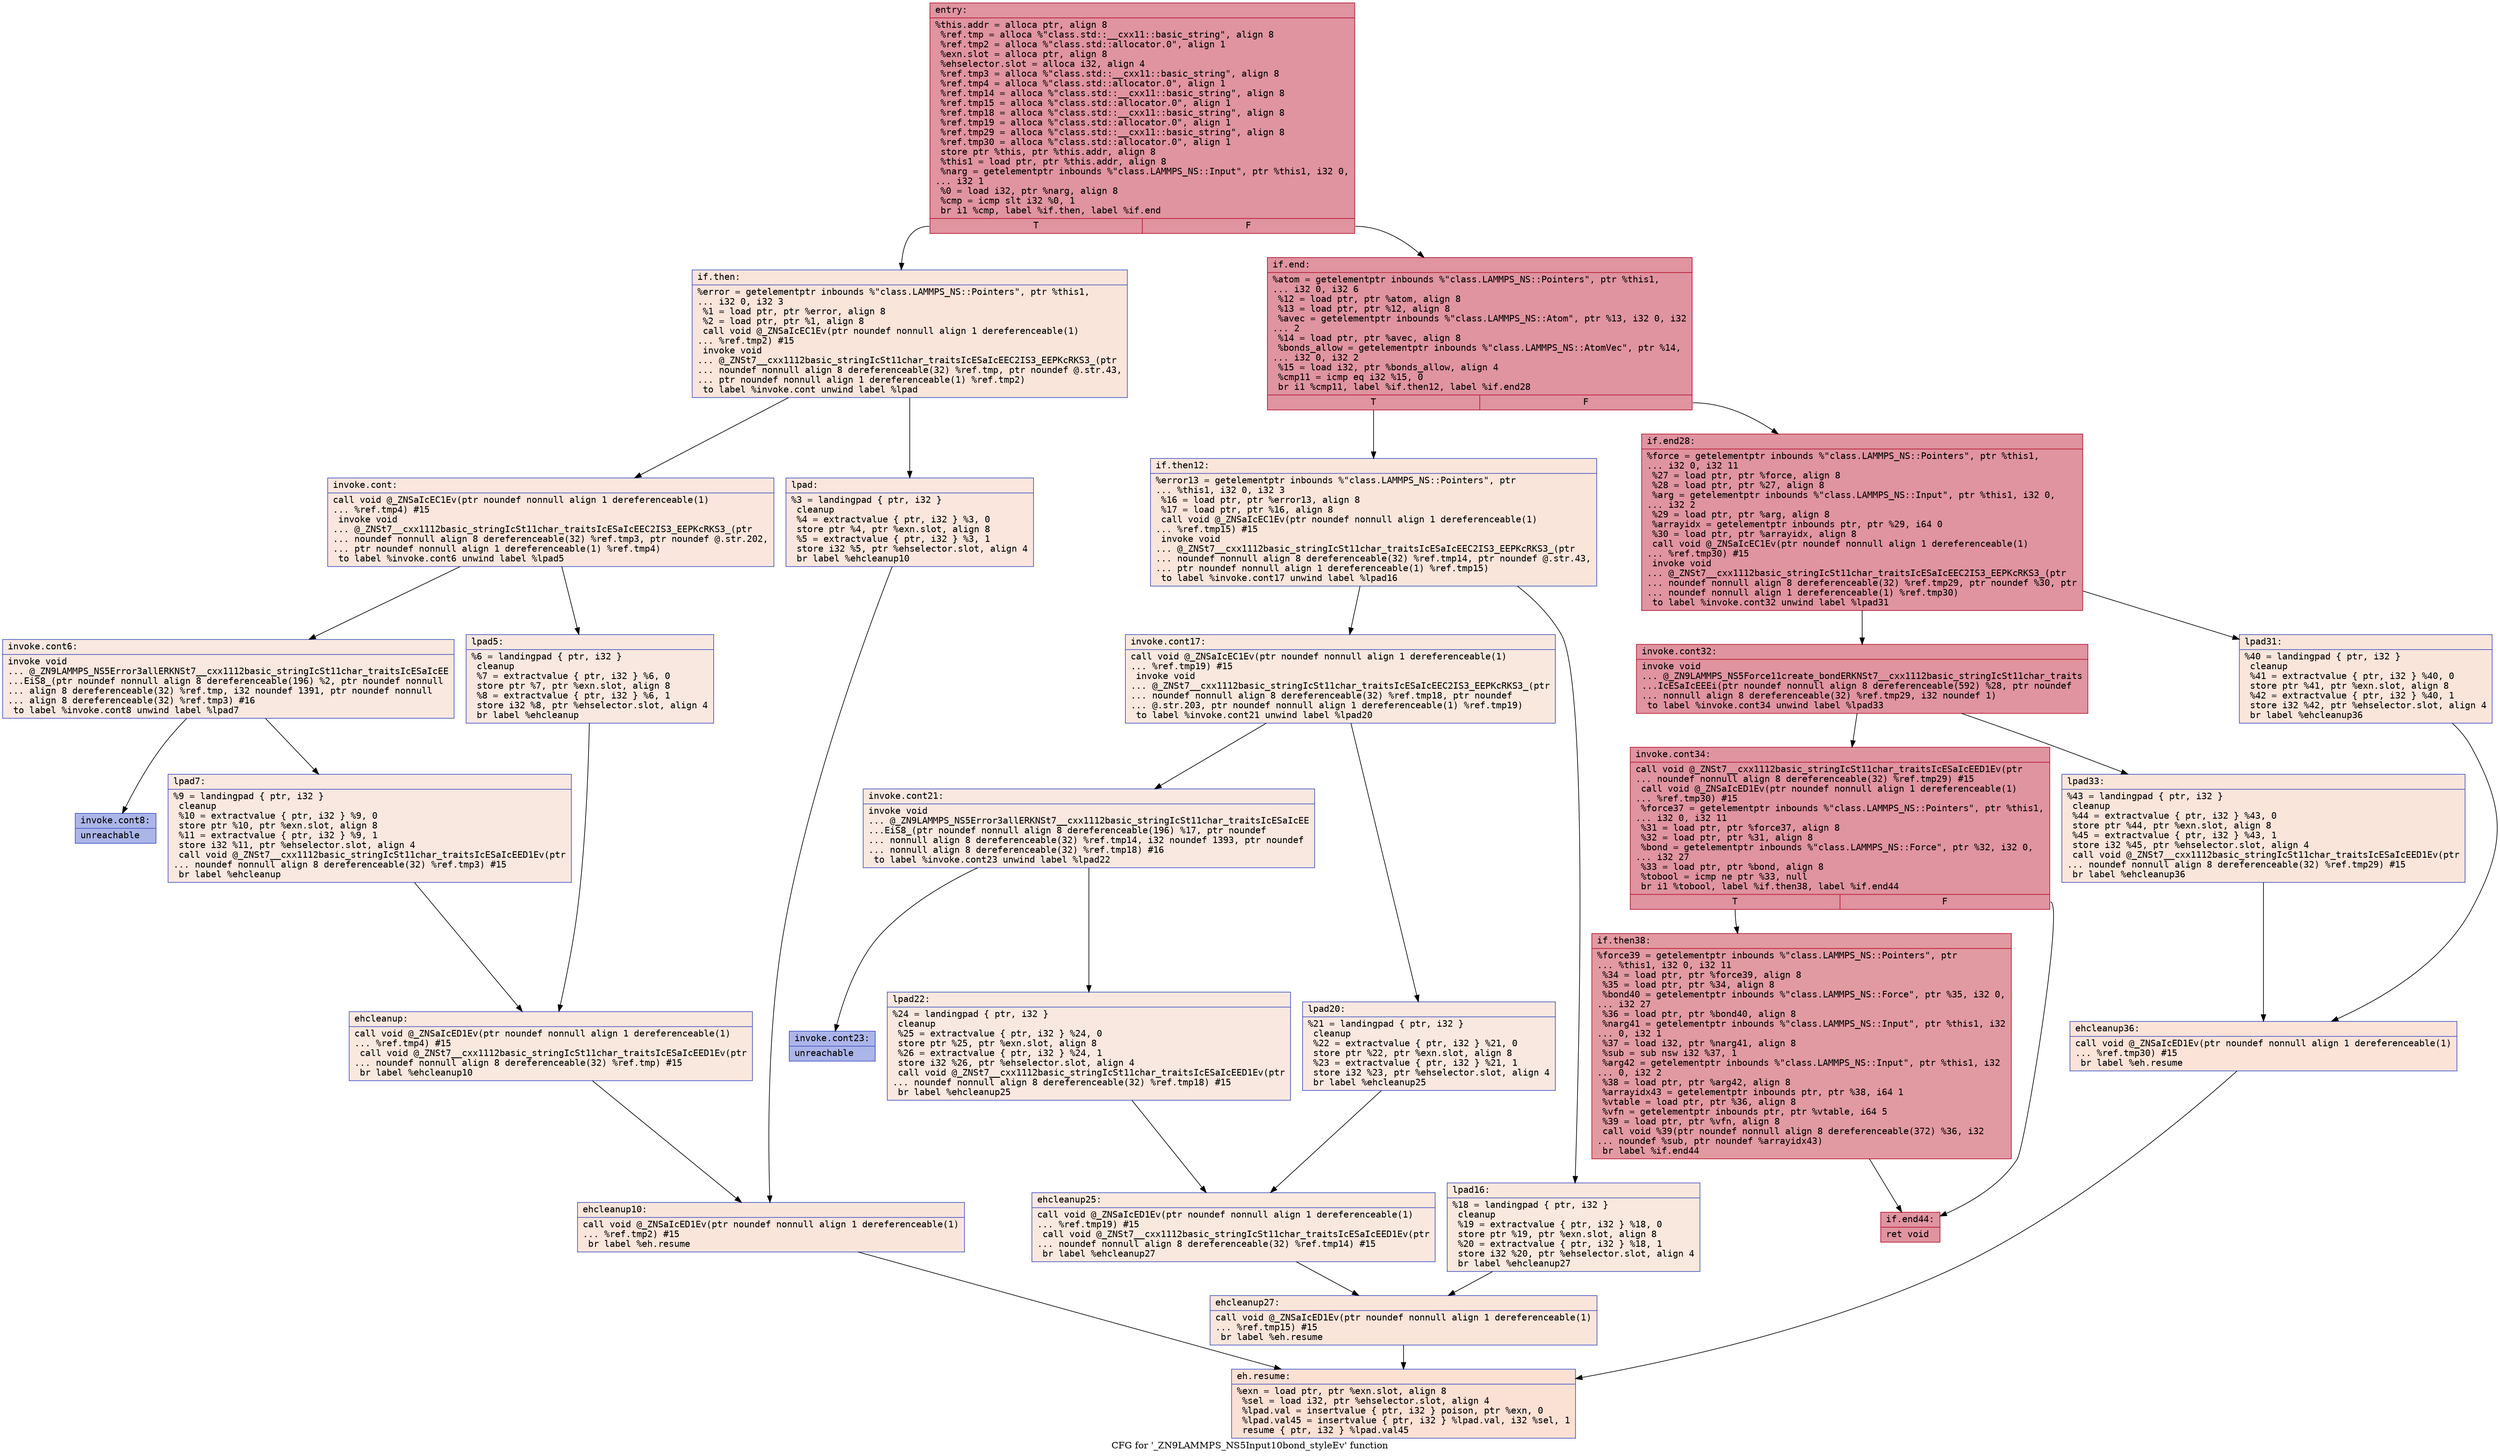 digraph "CFG for '_ZN9LAMMPS_NS5Input10bond_styleEv' function" {
	label="CFG for '_ZN9LAMMPS_NS5Input10bond_styleEv' function";

	Node0x5628736a08b0 [shape=record,color="#b70d28ff", style=filled, fillcolor="#b70d2870" fontname="Courier",label="{entry:\l|  %this.addr = alloca ptr, align 8\l  %ref.tmp = alloca %\"class.std::__cxx11::basic_string\", align 8\l  %ref.tmp2 = alloca %\"class.std::allocator.0\", align 1\l  %exn.slot = alloca ptr, align 8\l  %ehselector.slot = alloca i32, align 4\l  %ref.tmp3 = alloca %\"class.std::__cxx11::basic_string\", align 8\l  %ref.tmp4 = alloca %\"class.std::allocator.0\", align 1\l  %ref.tmp14 = alloca %\"class.std::__cxx11::basic_string\", align 8\l  %ref.tmp15 = alloca %\"class.std::allocator.0\", align 1\l  %ref.tmp18 = alloca %\"class.std::__cxx11::basic_string\", align 8\l  %ref.tmp19 = alloca %\"class.std::allocator.0\", align 1\l  %ref.tmp29 = alloca %\"class.std::__cxx11::basic_string\", align 8\l  %ref.tmp30 = alloca %\"class.std::allocator.0\", align 1\l  store ptr %this, ptr %this.addr, align 8\l  %this1 = load ptr, ptr %this.addr, align 8\l  %narg = getelementptr inbounds %\"class.LAMMPS_NS::Input\", ptr %this1, i32 0,\l... i32 1\l  %0 = load i32, ptr %narg, align 8\l  %cmp = icmp slt i32 %0, 1\l  br i1 %cmp, label %if.then, label %if.end\l|{<s0>T|<s1>F}}"];
	Node0x5628736a08b0:s0 -> Node0x5628736a32e0[tooltip="entry -> if.then\nProbability 0.00%" ];
	Node0x5628736a08b0:s1 -> Node0x5628736a3350[tooltip="entry -> if.end\nProbability 100.00%" ];
	Node0x5628736a32e0 [shape=record,color="#3d50c3ff", style=filled, fillcolor="#f4c5ad70" fontname="Courier",label="{if.then:\l|  %error = getelementptr inbounds %\"class.LAMMPS_NS::Pointers\", ptr %this1,\l... i32 0, i32 3\l  %1 = load ptr, ptr %error, align 8\l  %2 = load ptr, ptr %1, align 8\l  call void @_ZNSaIcEC1Ev(ptr noundef nonnull align 1 dereferenceable(1)\l... %ref.tmp2) #15\l  invoke void\l... @_ZNSt7__cxx1112basic_stringIcSt11char_traitsIcESaIcEEC2IS3_EEPKcRKS3_(ptr\l... noundef nonnull align 8 dereferenceable(32) %ref.tmp, ptr noundef @.str.43,\l... ptr noundef nonnull align 1 dereferenceable(1) %ref.tmp2)\l          to label %invoke.cont unwind label %lpad\l}"];
	Node0x5628736a32e0 -> Node0x5628736a37d0[tooltip="if.then -> invoke.cont\nProbability 50.00%" ];
	Node0x5628736a32e0 -> Node0x5628736a3850[tooltip="if.then -> lpad\nProbability 50.00%" ];
	Node0x5628736a37d0 [shape=record,color="#3d50c3ff", style=filled, fillcolor="#f3c7b170" fontname="Courier",label="{invoke.cont:\l|  call void @_ZNSaIcEC1Ev(ptr noundef nonnull align 1 dereferenceable(1)\l... %ref.tmp4) #15\l  invoke void\l... @_ZNSt7__cxx1112basic_stringIcSt11char_traitsIcESaIcEEC2IS3_EEPKcRKS3_(ptr\l... noundef nonnull align 8 dereferenceable(32) %ref.tmp3, ptr noundef @.str.202,\l... ptr noundef nonnull align 1 dereferenceable(1) %ref.tmp4)\l          to label %invoke.cont6 unwind label %lpad5\l}"];
	Node0x5628736a37d0 -> Node0x5628736a3b70[tooltip="invoke.cont -> invoke.cont6\nProbability 50.00%" ];
	Node0x5628736a37d0 -> Node0x5628736a3bc0[tooltip="invoke.cont -> lpad5\nProbability 50.00%" ];
	Node0x5628736a3b70 [shape=record,color="#3d50c3ff", style=filled, fillcolor="#f1ccb870" fontname="Courier",label="{invoke.cont6:\l|  invoke void\l... @_ZN9LAMMPS_NS5Error3allERKNSt7__cxx1112basic_stringIcSt11char_traitsIcESaIcEE\l...EiS8_(ptr noundef nonnull align 8 dereferenceable(196) %2, ptr noundef nonnull\l... align 8 dereferenceable(32) %ref.tmp, i32 noundef 1391, ptr noundef nonnull\l... align 8 dereferenceable(32) %ref.tmp3) #16\l          to label %invoke.cont8 unwind label %lpad7\l}"];
	Node0x5628736a3b70 -> Node0x5628736a3b20[tooltip="invoke.cont6 -> invoke.cont8\nProbability 0.00%" ];
	Node0x5628736a3b70 -> Node0x5628736a2de0[tooltip="invoke.cont6 -> lpad7\nProbability 100.00%" ];
	Node0x5628736a3b20 [shape=record,color="#3d50c3ff", style=filled, fillcolor="#4358cb70" fontname="Courier",label="{invoke.cont8:\l|  unreachable\l}"];
	Node0x5628736a3850 [shape=record,color="#3d50c3ff", style=filled, fillcolor="#f3c7b170" fontname="Courier",label="{lpad:\l|  %3 = landingpad \{ ptr, i32 \}\l          cleanup\l  %4 = extractvalue \{ ptr, i32 \} %3, 0\l  store ptr %4, ptr %exn.slot, align 8\l  %5 = extractvalue \{ ptr, i32 \} %3, 1\l  store i32 %5, ptr %ehselector.slot, align 4\l  br label %ehcleanup10\l}"];
	Node0x5628736a3850 -> Node0x5628736a45c0[tooltip="lpad -> ehcleanup10\nProbability 100.00%" ];
	Node0x5628736a3bc0 [shape=record,color="#3d50c3ff", style=filled, fillcolor="#f1ccb870" fontname="Courier",label="{lpad5:\l|  %6 = landingpad \{ ptr, i32 \}\l          cleanup\l  %7 = extractvalue \{ ptr, i32 \} %6, 0\l  store ptr %7, ptr %exn.slot, align 8\l  %8 = extractvalue \{ ptr, i32 \} %6, 1\l  store i32 %8, ptr %ehselector.slot, align 4\l  br label %ehcleanup\l}"];
	Node0x5628736a3bc0 -> Node0x5628736a4910[tooltip="lpad5 -> ehcleanup\nProbability 100.00%" ];
	Node0x5628736a2de0 [shape=record,color="#3d50c3ff", style=filled, fillcolor="#f1ccb870" fontname="Courier",label="{lpad7:\l|  %9 = landingpad \{ ptr, i32 \}\l          cleanup\l  %10 = extractvalue \{ ptr, i32 \} %9, 0\l  store ptr %10, ptr %exn.slot, align 8\l  %11 = extractvalue \{ ptr, i32 \} %9, 1\l  store i32 %11, ptr %ehselector.slot, align 4\l  call void @_ZNSt7__cxx1112basic_stringIcSt11char_traitsIcESaIcEED1Ev(ptr\l... noundef nonnull align 8 dereferenceable(32) %ref.tmp3) #15\l  br label %ehcleanup\l}"];
	Node0x5628736a2de0 -> Node0x5628736a4910[tooltip="lpad7 -> ehcleanup\nProbability 100.00%" ];
	Node0x5628736a4910 [shape=record,color="#3d50c3ff", style=filled, fillcolor="#f2cab570" fontname="Courier",label="{ehcleanup:\l|  call void @_ZNSaIcED1Ev(ptr noundef nonnull align 1 dereferenceable(1)\l... %ref.tmp4) #15\l  call void @_ZNSt7__cxx1112basic_stringIcSt11char_traitsIcESaIcEED1Ev(ptr\l... noundef nonnull align 8 dereferenceable(32) %ref.tmp) #15\l  br label %ehcleanup10\l}"];
	Node0x5628736a4910 -> Node0x5628736a45c0[tooltip="ehcleanup -> ehcleanup10\nProbability 100.00%" ];
	Node0x5628736a45c0 [shape=record,color="#3d50c3ff", style=filled, fillcolor="#f4c5ad70" fontname="Courier",label="{ehcleanup10:\l|  call void @_ZNSaIcED1Ev(ptr noundef nonnull align 1 dereferenceable(1)\l... %ref.tmp2) #15\l  br label %eh.resume\l}"];
	Node0x5628736a45c0 -> Node0x5628736a51c0[tooltip="ehcleanup10 -> eh.resume\nProbability 100.00%" ];
	Node0x5628736a3350 [shape=record,color="#b70d28ff", style=filled, fillcolor="#b70d2870" fontname="Courier",label="{if.end:\l|  %atom = getelementptr inbounds %\"class.LAMMPS_NS::Pointers\", ptr %this1,\l... i32 0, i32 6\l  %12 = load ptr, ptr %atom, align 8\l  %13 = load ptr, ptr %12, align 8\l  %avec = getelementptr inbounds %\"class.LAMMPS_NS::Atom\", ptr %13, i32 0, i32\l... 2\l  %14 = load ptr, ptr %avec, align 8\l  %bonds_allow = getelementptr inbounds %\"class.LAMMPS_NS::AtomVec\", ptr %14,\l... i32 0, i32 2\l  %15 = load i32, ptr %bonds_allow, align 4\l  %cmp11 = icmp eq i32 %15, 0\l  br i1 %cmp11, label %if.then12, label %if.end28\l|{<s0>T|<s1>F}}"];
	Node0x5628736a3350:s0 -> Node0x5628736a57c0[tooltip="if.end -> if.then12\nProbability 0.00%" ];
	Node0x5628736a3350:s1 -> Node0x5628736a5840[tooltip="if.end -> if.end28\nProbability 100.00%" ];
	Node0x5628736a57c0 [shape=record,color="#3d50c3ff", style=filled, fillcolor="#f4c5ad70" fontname="Courier",label="{if.then12:\l|  %error13 = getelementptr inbounds %\"class.LAMMPS_NS::Pointers\", ptr\l... %this1, i32 0, i32 3\l  %16 = load ptr, ptr %error13, align 8\l  %17 = load ptr, ptr %16, align 8\l  call void @_ZNSaIcEC1Ev(ptr noundef nonnull align 1 dereferenceable(1)\l... %ref.tmp15) #15\l  invoke void\l... @_ZNSt7__cxx1112basic_stringIcSt11char_traitsIcESaIcEEC2IS3_EEPKcRKS3_(ptr\l... noundef nonnull align 8 dereferenceable(32) %ref.tmp14, ptr noundef @.str.43,\l... ptr noundef nonnull align 1 dereferenceable(1) %ref.tmp15)\l          to label %invoke.cont17 unwind label %lpad16\l}"];
	Node0x5628736a57c0 -> Node0x5628736a5cd0[tooltip="if.then12 -> invoke.cont17\nProbability 50.00%" ];
	Node0x5628736a57c0 -> Node0x5628736a5d50[tooltip="if.then12 -> lpad16\nProbability 50.00%" ];
	Node0x5628736a5cd0 [shape=record,color="#3d50c3ff", style=filled, fillcolor="#f2cab570" fontname="Courier",label="{invoke.cont17:\l|  call void @_ZNSaIcEC1Ev(ptr noundef nonnull align 1 dereferenceable(1)\l... %ref.tmp19) #15\l  invoke void\l... @_ZNSt7__cxx1112basic_stringIcSt11char_traitsIcESaIcEEC2IS3_EEPKcRKS3_(ptr\l... noundef nonnull align 8 dereferenceable(32) %ref.tmp18, ptr noundef\l... @.str.203, ptr noundef nonnull align 1 dereferenceable(1) %ref.tmp19)\l          to label %invoke.cont21 unwind label %lpad20\l}"];
	Node0x5628736a5cd0 -> Node0x5628736a6070[tooltip="invoke.cont17 -> invoke.cont21\nProbability 50.00%" ];
	Node0x5628736a5cd0 -> Node0x5628736a60c0[tooltip="invoke.cont17 -> lpad20\nProbability 50.00%" ];
	Node0x5628736a6070 [shape=record,color="#3d50c3ff", style=filled, fillcolor="#f1ccb870" fontname="Courier",label="{invoke.cont21:\l|  invoke void\l... @_ZN9LAMMPS_NS5Error3allERKNSt7__cxx1112basic_stringIcSt11char_traitsIcESaIcEE\l...EiS8_(ptr noundef nonnull align 8 dereferenceable(196) %17, ptr noundef\l... nonnull align 8 dereferenceable(32) %ref.tmp14, i32 noundef 1393, ptr noundef\l... nonnull align 8 dereferenceable(32) %ref.tmp18) #16\l          to label %invoke.cont23 unwind label %lpad22\l}"];
	Node0x5628736a6070 -> Node0x5628736a6020[tooltip="invoke.cont21 -> invoke.cont23\nProbability 0.00%" ];
	Node0x5628736a6070 -> Node0x5628736a63e0[tooltip="invoke.cont21 -> lpad22\nProbability 100.00%" ];
	Node0x5628736a6020 [shape=record,color="#3d50c3ff", style=filled, fillcolor="#4358cb70" fontname="Courier",label="{invoke.cont23:\l|  unreachable\l}"];
	Node0x5628736a5d50 [shape=record,color="#3d50c3ff", style=filled, fillcolor="#f2cab570" fontname="Courier",label="{lpad16:\l|  %18 = landingpad \{ ptr, i32 \}\l          cleanup\l  %19 = extractvalue \{ ptr, i32 \} %18, 0\l  store ptr %19, ptr %exn.slot, align 8\l  %20 = extractvalue \{ ptr, i32 \} %18, 1\l  store i32 %20, ptr %ehselector.slot, align 4\l  br label %ehcleanup27\l}"];
	Node0x5628736a5d50 -> Node0x5628736a69a0[tooltip="lpad16 -> ehcleanup27\nProbability 100.00%" ];
	Node0x5628736a60c0 [shape=record,color="#3d50c3ff", style=filled, fillcolor="#f1ccb870" fontname="Courier",label="{lpad20:\l|  %21 = landingpad \{ ptr, i32 \}\l          cleanup\l  %22 = extractvalue \{ ptr, i32 \} %21, 0\l  store ptr %22, ptr %exn.slot, align 8\l  %23 = extractvalue \{ ptr, i32 \} %21, 1\l  store i32 %23, ptr %ehselector.slot, align 4\l  br label %ehcleanup25\l}"];
	Node0x5628736a60c0 -> Node0x5628736a6cf0[tooltip="lpad20 -> ehcleanup25\nProbability 100.00%" ];
	Node0x5628736a63e0 [shape=record,color="#3d50c3ff", style=filled, fillcolor="#f1ccb870" fontname="Courier",label="{lpad22:\l|  %24 = landingpad \{ ptr, i32 \}\l          cleanup\l  %25 = extractvalue \{ ptr, i32 \} %24, 0\l  store ptr %25, ptr %exn.slot, align 8\l  %26 = extractvalue \{ ptr, i32 \} %24, 1\l  store i32 %26, ptr %ehselector.slot, align 4\l  call void @_ZNSt7__cxx1112basic_stringIcSt11char_traitsIcESaIcEED1Ev(ptr\l... noundef nonnull align 8 dereferenceable(32) %ref.tmp18) #15\l  br label %ehcleanup25\l}"];
	Node0x5628736a63e0 -> Node0x5628736a6cf0[tooltip="lpad22 -> ehcleanup25\nProbability 100.00%" ];
	Node0x5628736a6cf0 [shape=record,color="#3d50c3ff", style=filled, fillcolor="#f2cab570" fontname="Courier",label="{ehcleanup25:\l|  call void @_ZNSaIcED1Ev(ptr noundef nonnull align 1 dereferenceable(1)\l... %ref.tmp19) #15\l  call void @_ZNSt7__cxx1112basic_stringIcSt11char_traitsIcESaIcEED1Ev(ptr\l... noundef nonnull align 8 dereferenceable(32) %ref.tmp14) #15\l  br label %ehcleanup27\l}"];
	Node0x5628736a6cf0 -> Node0x5628736a69a0[tooltip="ehcleanup25 -> ehcleanup27\nProbability 100.00%" ];
	Node0x5628736a69a0 [shape=record,color="#3d50c3ff", style=filled, fillcolor="#f4c5ad70" fontname="Courier",label="{ehcleanup27:\l|  call void @_ZNSaIcED1Ev(ptr noundef nonnull align 1 dereferenceable(1)\l... %ref.tmp15) #15\l  br label %eh.resume\l}"];
	Node0x5628736a69a0 -> Node0x5628736a51c0[tooltip="ehcleanup27 -> eh.resume\nProbability 100.00%" ];
	Node0x5628736a5840 [shape=record,color="#b70d28ff", style=filled, fillcolor="#b70d2870" fontname="Courier",label="{if.end28:\l|  %force = getelementptr inbounds %\"class.LAMMPS_NS::Pointers\", ptr %this1,\l... i32 0, i32 11\l  %27 = load ptr, ptr %force, align 8\l  %28 = load ptr, ptr %27, align 8\l  %arg = getelementptr inbounds %\"class.LAMMPS_NS::Input\", ptr %this1, i32 0,\l... i32 2\l  %29 = load ptr, ptr %arg, align 8\l  %arrayidx = getelementptr inbounds ptr, ptr %29, i64 0\l  %30 = load ptr, ptr %arrayidx, align 8\l  call void @_ZNSaIcEC1Ev(ptr noundef nonnull align 1 dereferenceable(1)\l... %ref.tmp30) #15\l  invoke void\l... @_ZNSt7__cxx1112basic_stringIcSt11char_traitsIcESaIcEEC2IS3_EEPKcRKS3_(ptr\l... noundef nonnull align 8 dereferenceable(32) %ref.tmp29, ptr noundef %30, ptr\l... noundef nonnull align 1 dereferenceable(1) %ref.tmp30)\l          to label %invoke.cont32 unwind label %lpad31\l}"];
	Node0x5628736a5840 -> Node0x5628736a7bd0[tooltip="if.end28 -> invoke.cont32\nProbability 100.00%" ];
	Node0x5628736a5840 -> Node0x5628736a3c10[tooltip="if.end28 -> lpad31\nProbability 0.00%" ];
	Node0x5628736a7bd0 [shape=record,color="#b70d28ff", style=filled, fillcolor="#b70d2870" fontname="Courier",label="{invoke.cont32:\l|  invoke void\l... @_ZN9LAMMPS_NS5Force11create_bondERKNSt7__cxx1112basic_stringIcSt11char_traits\l...IcESaIcEEEi(ptr noundef nonnull align 8 dereferenceable(592) %28, ptr noundef\l... nonnull align 8 dereferenceable(32) %ref.tmp29, i32 noundef 1)\l          to label %invoke.cont34 unwind label %lpad33\l}"];
	Node0x5628736a7bd0 -> Node0x5628736a7b80[tooltip="invoke.cont32 -> invoke.cont34\nProbability 100.00%" ];
	Node0x5628736a7bd0 -> Node0x5628736a3eb0[tooltip="invoke.cont32 -> lpad33\nProbability 0.00%" ];
	Node0x5628736a7b80 [shape=record,color="#b70d28ff", style=filled, fillcolor="#b70d2870" fontname="Courier",label="{invoke.cont34:\l|  call void @_ZNSt7__cxx1112basic_stringIcSt11char_traitsIcESaIcEED1Ev(ptr\l... noundef nonnull align 8 dereferenceable(32) %ref.tmp29) #15\l  call void @_ZNSaIcED1Ev(ptr noundef nonnull align 1 dereferenceable(1)\l... %ref.tmp30) #15\l  %force37 = getelementptr inbounds %\"class.LAMMPS_NS::Pointers\", ptr %this1,\l... i32 0, i32 11\l  %31 = load ptr, ptr %force37, align 8\l  %32 = load ptr, ptr %31, align 8\l  %bond = getelementptr inbounds %\"class.LAMMPS_NS::Force\", ptr %32, i32 0,\l... i32 27\l  %33 = load ptr, ptr %bond, align 8\l  %tobool = icmp ne ptr %33, null\l  br i1 %tobool, label %if.then38, label %if.end44\l|{<s0>T|<s1>F}}"];
	Node0x5628736a7b80:s0 -> Node0x5628736a8af0[tooltip="invoke.cont34 -> if.then38\nProbability 62.50%" ];
	Node0x5628736a7b80:s1 -> Node0x5628736a8b40[tooltip="invoke.cont34 -> if.end44\nProbability 37.50%" ];
	Node0x5628736a8af0 [shape=record,color="#b70d28ff", style=filled, fillcolor="#bb1b2c70" fontname="Courier",label="{if.then38:\l|  %force39 = getelementptr inbounds %\"class.LAMMPS_NS::Pointers\", ptr\l... %this1, i32 0, i32 11\l  %34 = load ptr, ptr %force39, align 8\l  %35 = load ptr, ptr %34, align 8\l  %bond40 = getelementptr inbounds %\"class.LAMMPS_NS::Force\", ptr %35, i32 0,\l... i32 27\l  %36 = load ptr, ptr %bond40, align 8\l  %narg41 = getelementptr inbounds %\"class.LAMMPS_NS::Input\", ptr %this1, i32\l... 0, i32 1\l  %37 = load i32, ptr %narg41, align 8\l  %sub = sub nsw i32 %37, 1\l  %arg42 = getelementptr inbounds %\"class.LAMMPS_NS::Input\", ptr %this1, i32\l... 0, i32 2\l  %38 = load ptr, ptr %arg42, align 8\l  %arrayidx43 = getelementptr inbounds ptr, ptr %38, i64 1\l  %vtable = load ptr, ptr %36, align 8\l  %vfn = getelementptr inbounds ptr, ptr %vtable, i64 5\l  %39 = load ptr, ptr %vfn, align 8\l  call void %39(ptr noundef nonnull align 8 dereferenceable(372) %36, i32\l... noundef %sub, ptr noundef %arrayidx43)\l  br label %if.end44\l}"];
	Node0x5628736a8af0 -> Node0x5628736a8b40[tooltip="if.then38 -> if.end44\nProbability 100.00%" ];
	Node0x5628736a3c10 [shape=record,color="#3d50c3ff", style=filled, fillcolor="#f4c5ad70" fontname="Courier",label="{lpad31:\l|  %40 = landingpad \{ ptr, i32 \}\l          cleanup\l  %41 = extractvalue \{ ptr, i32 \} %40, 0\l  store ptr %41, ptr %exn.slot, align 8\l  %42 = extractvalue \{ ptr, i32 \} %40, 1\l  store i32 %42, ptr %ehselector.slot, align 4\l  br label %ehcleanup36\l}"];
	Node0x5628736a3c10 -> Node0x5628736a9920[tooltip="lpad31 -> ehcleanup36\nProbability 100.00%" ];
	Node0x5628736a3eb0 [shape=record,color="#3d50c3ff", style=filled, fillcolor="#f4c5ad70" fontname="Courier",label="{lpad33:\l|  %43 = landingpad \{ ptr, i32 \}\l          cleanup\l  %44 = extractvalue \{ ptr, i32 \} %43, 0\l  store ptr %44, ptr %exn.slot, align 8\l  %45 = extractvalue \{ ptr, i32 \} %43, 1\l  store i32 %45, ptr %ehselector.slot, align 4\l  call void @_ZNSt7__cxx1112basic_stringIcSt11char_traitsIcESaIcEED1Ev(ptr\l... noundef nonnull align 8 dereferenceable(32) %ref.tmp29) #15\l  br label %ehcleanup36\l}"];
	Node0x5628736a3eb0 -> Node0x5628736a9920[tooltip="lpad33 -> ehcleanup36\nProbability 100.00%" ];
	Node0x5628736a9920 [shape=record,color="#3d50c3ff", style=filled, fillcolor="#f6bfa670" fontname="Courier",label="{ehcleanup36:\l|  call void @_ZNSaIcED1Ev(ptr noundef nonnull align 1 dereferenceable(1)\l... %ref.tmp30) #15\l  br label %eh.resume\l}"];
	Node0x5628736a9920 -> Node0x5628736a51c0[tooltip="ehcleanup36 -> eh.resume\nProbability 100.00%" ];
	Node0x5628736a8b40 [shape=record,color="#b70d28ff", style=filled, fillcolor="#b70d2870" fontname="Courier",label="{if.end44:\l|  ret void\l}"];
	Node0x5628736a51c0 [shape=record,color="#3d50c3ff", style=filled, fillcolor="#f7b99e70" fontname="Courier",label="{eh.resume:\l|  %exn = load ptr, ptr %exn.slot, align 8\l  %sel = load i32, ptr %ehselector.slot, align 4\l  %lpad.val = insertvalue \{ ptr, i32 \} poison, ptr %exn, 0\l  %lpad.val45 = insertvalue \{ ptr, i32 \} %lpad.val, i32 %sel, 1\l  resume \{ ptr, i32 \} %lpad.val45\l}"];
}
